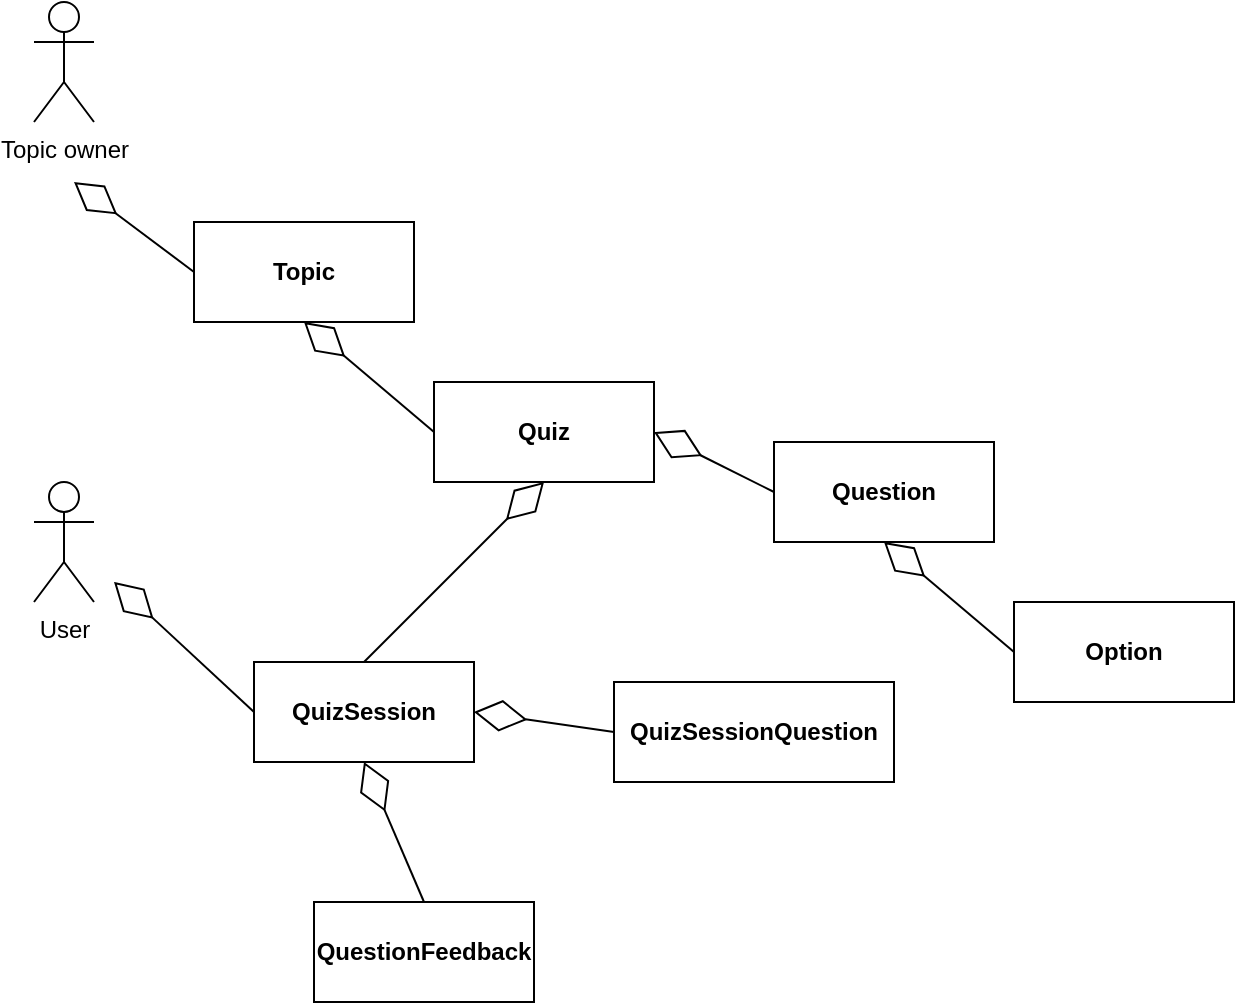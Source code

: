 <mxfile>
    <diagram name="Page-1" id="iBVygIOV5pXawWWYZsoG">
        <mxGraphModel dx="1677" dy="801" grid="1" gridSize="10" guides="1" tooltips="1" connect="1" arrows="1" fold="1" page="1" pageScale="1" pageWidth="827" pageHeight="1169" math="0" shadow="0">
            <root>
                <mxCell id="0"/>
                <mxCell id="1" parent="0"/>
                <mxCell id="U97ijTLxAzmazmOhc-ed-1" value="&lt;b&gt;Topic&lt;/b&gt;" style="html=1;whiteSpace=wrap;" parent="1" vertex="1">
                    <mxGeometry x="80" y="120" width="110" height="50" as="geometry"/>
                </mxCell>
                <mxCell id="U97ijTLxAzmazmOhc-ed-2" value="&lt;b&gt;Quiz&lt;/b&gt;" style="html=1;whiteSpace=wrap;" parent="1" vertex="1">
                    <mxGeometry x="200" y="200" width="110" height="50" as="geometry"/>
                </mxCell>
                <mxCell id="U97ijTLxAzmazmOhc-ed-3" value="&lt;b&gt;Question&lt;/b&gt;" style="html=1;whiteSpace=wrap;" parent="1" vertex="1">
                    <mxGeometry x="370" y="230" width="110" height="50" as="geometry"/>
                </mxCell>
                <mxCell id="U97ijTLxAzmazmOhc-ed-6" value="&lt;b&gt;QuestionFeedback&lt;/b&gt;" style="html=1;whiteSpace=wrap;" parent="1" vertex="1">
                    <mxGeometry x="140" y="460" width="110" height="50" as="geometry"/>
                </mxCell>
                <mxCell id="U97ijTLxAzmazmOhc-ed-7" value="Topic owner" style="shape=umlActor;verticalLabelPosition=bottom;verticalAlign=top;html=1;outlineConnect=0;" parent="1" vertex="1">
                    <mxGeometry y="10" width="30" height="60" as="geometry"/>
                </mxCell>
                <mxCell id="U97ijTLxAzmazmOhc-ed-8" value="User" style="shape=umlActor;verticalLabelPosition=bottom;verticalAlign=top;html=1;outlineConnect=0;" parent="1" vertex="1">
                    <mxGeometry y="250" width="30" height="60" as="geometry"/>
                </mxCell>
                <mxCell id="U97ijTLxAzmazmOhc-ed-11" value="" style="endArrow=diamondThin;endFill=0;endSize=24;html=1;rounded=0;entryX=0.5;entryY=1;entryDx=0;entryDy=0;exitX=0;exitY=0.5;exitDx=0;exitDy=0;" parent="1" source="U97ijTLxAzmazmOhc-ed-2" target="U97ijTLxAzmazmOhc-ed-1" edge="1">
                    <mxGeometry width="160" relative="1" as="geometry">
                        <mxPoint x="40" y="250" as="sourcePoint"/>
                        <mxPoint x="200" y="250" as="targetPoint"/>
                    </mxGeometry>
                </mxCell>
                <mxCell id="U97ijTLxAzmazmOhc-ed-13" value="" style="endArrow=diamondThin;endFill=0;endSize=24;html=1;rounded=0;entryX=1;entryY=0.5;entryDx=0;entryDy=0;exitX=0;exitY=0.5;exitDx=0;exitDy=0;" parent="1" source="U97ijTLxAzmazmOhc-ed-3" target="U97ijTLxAzmazmOhc-ed-2" edge="1">
                    <mxGeometry width="160" relative="1" as="geometry">
                        <mxPoint x="310" y="325" as="sourcePoint"/>
                        <mxPoint x="245" y="270" as="targetPoint"/>
                    </mxGeometry>
                </mxCell>
                <mxCell id="U97ijTLxAzmazmOhc-ed-15" value="" style="endArrow=diamondThin;endFill=0;endSize=24;html=1;rounded=0;exitX=0;exitY=0.5;exitDx=0;exitDy=0;" parent="1" source="U97ijTLxAzmazmOhc-ed-1" edge="1">
                    <mxGeometry width="160" relative="1" as="geometry">
                        <mxPoint x="30" y="195" as="sourcePoint"/>
                        <mxPoint x="20" y="100" as="targetPoint"/>
                    </mxGeometry>
                </mxCell>
                <mxCell id="U97ijTLxAzmazmOhc-ed-16" value="&lt;b&gt;QuizSession&lt;/b&gt;" style="html=1;whiteSpace=wrap;" parent="1" vertex="1">
                    <mxGeometry x="110" y="340" width="110" height="50" as="geometry"/>
                </mxCell>
                <mxCell id="U97ijTLxAzmazmOhc-ed-17" value="" style="endArrow=diamondThin;endFill=0;endSize=24;html=1;rounded=0;entryX=0.5;entryY=1;entryDx=0;entryDy=0;exitX=0.5;exitY=0;exitDx=0;exitDy=0;" parent="1" source="U97ijTLxAzmazmOhc-ed-16" target="U97ijTLxAzmazmOhc-ed-2" edge="1">
                    <mxGeometry width="160" relative="1" as="geometry">
                        <mxPoint x="285" y="335" as="sourcePoint"/>
                        <mxPoint x="220" y="280" as="targetPoint"/>
                    </mxGeometry>
                </mxCell>
                <mxCell id="U97ijTLxAzmazmOhc-ed-18" value="" style="endArrow=diamondThin;endFill=0;endSize=24;html=1;rounded=0;entryX=0.5;entryY=1;entryDx=0;entryDy=0;exitX=0.5;exitY=0;exitDx=0;exitDy=0;" parent="1" source="U97ijTLxAzmazmOhc-ed-6" target="U97ijTLxAzmazmOhc-ed-16" edge="1">
                    <mxGeometry width="160" relative="1" as="geometry">
                        <mxPoint x="30" y="560" as="sourcePoint"/>
                        <mxPoint x="120" y="470" as="targetPoint"/>
                    </mxGeometry>
                </mxCell>
                <mxCell id="U97ijTLxAzmazmOhc-ed-19" value="" style="endArrow=diamondThin;endFill=0;endSize=24;html=1;rounded=0;exitX=0;exitY=0.5;exitDx=0;exitDy=0;" parent="1" source="U97ijTLxAzmazmOhc-ed-16" edge="1">
                    <mxGeometry width="160" relative="1" as="geometry">
                        <mxPoint x="100" y="345" as="sourcePoint"/>
                        <mxPoint x="40" y="300" as="targetPoint"/>
                    </mxGeometry>
                </mxCell>
                <mxCell id="2" value="&lt;b&gt;Option&lt;/b&gt;" style="html=1;whiteSpace=wrap;" vertex="1" parent="1">
                    <mxGeometry x="490" y="310" width="110" height="50" as="geometry"/>
                </mxCell>
                <mxCell id="3" value="" style="endArrow=diamondThin;endFill=0;endSize=24;html=1;rounded=0;entryX=0.5;entryY=1;entryDx=0;entryDy=0;exitX=0;exitY=0.5;exitDx=0;exitDy=0;" edge="1" parent="1" source="2" target="U97ijTLxAzmazmOhc-ed-3">
                    <mxGeometry width="160" relative="1" as="geometry">
                        <mxPoint x="480" y="330" as="sourcePoint"/>
                        <mxPoint x="420" y="300" as="targetPoint"/>
                    </mxGeometry>
                </mxCell>
                <mxCell id="4" value="&lt;b&gt;QuizSessionQuestion&lt;/b&gt;" style="html=1;whiteSpace=wrap;" vertex="1" parent="1">
                    <mxGeometry x="290" y="350" width="140" height="50" as="geometry"/>
                </mxCell>
                <mxCell id="5" value="" style="endArrow=diamondThin;endFill=0;endSize=24;html=1;rounded=0;entryX=1;entryY=0.5;entryDx=0;entryDy=0;exitX=0;exitY=0.5;exitDx=0;exitDy=0;" edge="1" parent="1" source="4" target="U97ijTLxAzmazmOhc-ed-16">
                    <mxGeometry width="160" relative="1" as="geometry">
                        <mxPoint x="300" y="380" as="sourcePoint"/>
                        <mxPoint x="240" y="350" as="targetPoint"/>
                    </mxGeometry>
                </mxCell>
            </root>
        </mxGraphModel>
    </diagram>
</mxfile>